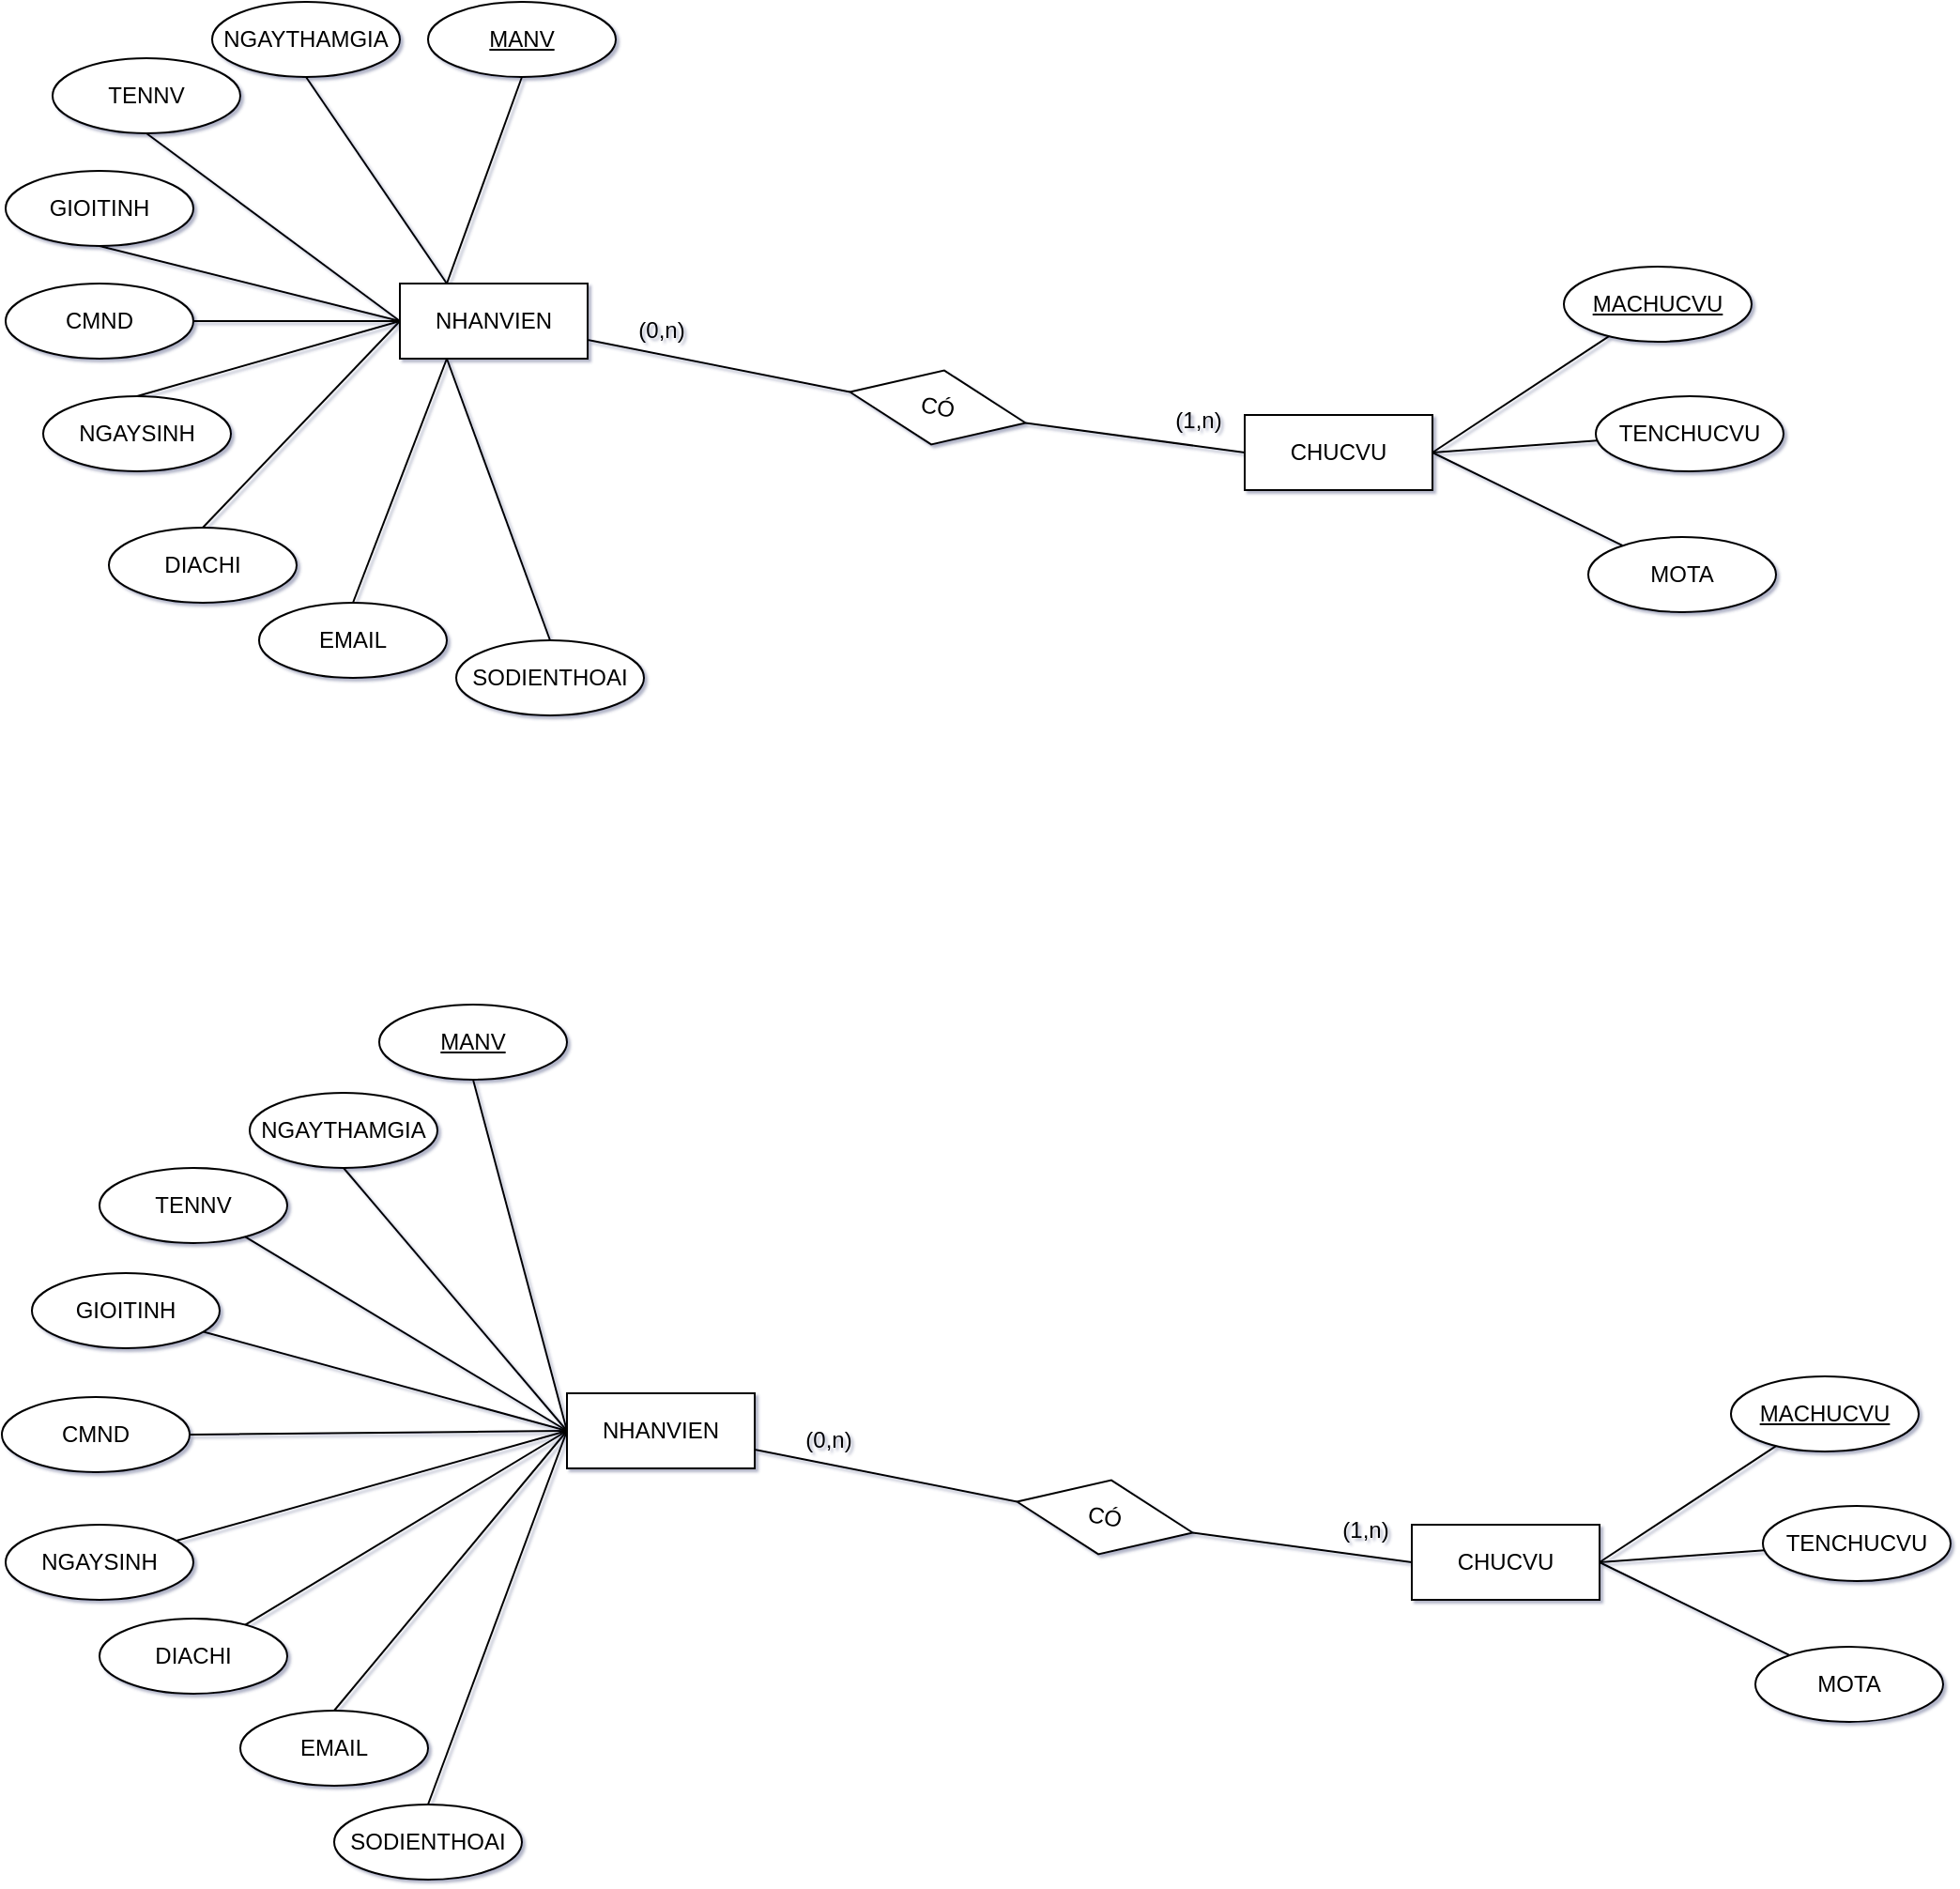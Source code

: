<mxfile version="16.0.0" type="device"><diagram id="Q-00eMBeCYQxc5ppqSlF" name="Page-1"><mxGraphModel dx="1597" dy="-1402" grid="0" gridSize="10" guides="1" tooltips="1" connect="1" arrows="1" fold="1" page="0" pageScale="1" pageWidth="850" pageHeight="1100" background="#ffffff" math="0" shadow="1"><root><mxCell id="0"/><mxCell id="1" parent="0"/><mxCell id="zhyBDARCUlLmyTdz6hyz-2" value="NHANVIEN" style="whiteSpace=wrap;html=1;align=center;" parent="1" vertex="1"><mxGeometry x="220" y="2570" width="100" height="40" as="geometry"/></mxCell><mxCell id="zhyBDARCUlLmyTdz6hyz-3" value="MANV" style="ellipse;whiteSpace=wrap;html=1;align=center;fontStyle=4;" parent="1" vertex="1"><mxGeometry x="235" y="2420" width="100" height="40" as="geometry"/></mxCell><mxCell id="zhyBDARCUlLmyTdz6hyz-4" value="TENNV" style="ellipse;whiteSpace=wrap;html=1;align=center;" parent="1" vertex="1"><mxGeometry x="35" y="2450" width="100" height="40" as="geometry"/></mxCell><mxCell id="zhyBDARCUlLmyTdz6hyz-5" value="GIOITINH" style="ellipse;whiteSpace=wrap;html=1;align=center;" parent="1" vertex="1"><mxGeometry x="10" y="2510" width="100" height="40" as="geometry"/></mxCell><mxCell id="zhyBDARCUlLmyTdz6hyz-6" value="CMND" style="ellipse;whiteSpace=wrap;html=1;align=center;" parent="1" vertex="1"><mxGeometry x="10" y="2570" width="100" height="40" as="geometry"/></mxCell><mxCell id="zhyBDARCUlLmyTdz6hyz-7" value="NGAYSINH" style="ellipse;whiteSpace=wrap;html=1;align=center;" parent="1" vertex="1"><mxGeometry x="30" y="2630" width="100" height="40" as="geometry"/></mxCell><mxCell id="zhyBDARCUlLmyTdz6hyz-8" value="SODIENTHOAI" style="ellipse;whiteSpace=wrap;html=1;align=center;" parent="1" vertex="1"><mxGeometry x="250" y="2760" width="100" height="40" as="geometry"/></mxCell><mxCell id="zhyBDARCUlLmyTdz6hyz-9" value="EMAIL" style="ellipse;whiteSpace=wrap;html=1;align=center;" parent="1" vertex="1"><mxGeometry x="145" y="2740" width="100" height="40" as="geometry"/></mxCell><mxCell id="zhyBDARCUlLmyTdz6hyz-10" value="DIACHI" style="ellipse;whiteSpace=wrap;html=1;align=center;" parent="1" vertex="1"><mxGeometry x="65" y="2700" width="100" height="40" as="geometry"/></mxCell><mxCell id="zhyBDARCUlLmyTdz6hyz-11" value="NGAYTHAMGIA" style="ellipse;whiteSpace=wrap;html=1;align=center;" parent="1" vertex="1"><mxGeometry x="120" y="2420" width="100" height="40" as="geometry"/></mxCell><mxCell id="zhyBDARCUlLmyTdz6hyz-12" value="" style="endArrow=none;html=1;rounded=0;strokeColor=#000000;exitX=0.25;exitY=0;exitDx=0;exitDy=0;entryX=0.5;entryY=1;entryDx=0;entryDy=0;" parent="1" source="zhyBDARCUlLmyTdz6hyz-2" target="zhyBDARCUlLmyTdz6hyz-3" edge="1"><mxGeometry width="50" height="50" relative="1" as="geometry"><mxPoint x="360" y="2580" as="sourcePoint"/><mxPoint x="410" y="2530" as="targetPoint"/></mxGeometry></mxCell><mxCell id="zhyBDARCUlLmyTdz6hyz-13" value="" style="endArrow=none;html=1;rounded=0;strokeColor=#000000;exitX=0.25;exitY=0;exitDx=0;exitDy=0;entryX=0.5;entryY=1;entryDx=0;entryDy=0;" parent="1" source="zhyBDARCUlLmyTdz6hyz-2" target="zhyBDARCUlLmyTdz6hyz-11" edge="1"><mxGeometry width="50" height="50" relative="1" as="geometry"><mxPoint x="360" y="2580" as="sourcePoint"/><mxPoint x="410" y="2530" as="targetPoint"/></mxGeometry></mxCell><mxCell id="zhyBDARCUlLmyTdz6hyz-14" value="" style="endArrow=none;html=1;rounded=0;strokeColor=#000000;exitX=0;exitY=0.5;exitDx=0;exitDy=0;entryX=0.5;entryY=1;entryDx=0;entryDy=0;" parent="1" source="zhyBDARCUlLmyTdz6hyz-2" target="zhyBDARCUlLmyTdz6hyz-4" edge="1"><mxGeometry width="50" height="50" relative="1" as="geometry"><mxPoint x="360" y="2580" as="sourcePoint"/><mxPoint x="410" y="2530" as="targetPoint"/></mxGeometry></mxCell><mxCell id="zhyBDARCUlLmyTdz6hyz-15" value="" style="endArrow=none;html=1;rounded=0;strokeColor=#000000;exitX=0;exitY=0.5;exitDx=0;exitDy=0;entryX=0.5;entryY=1;entryDx=0;entryDy=0;" parent="1" source="zhyBDARCUlLmyTdz6hyz-2" target="zhyBDARCUlLmyTdz6hyz-5" edge="1"><mxGeometry width="50" height="50" relative="1" as="geometry"><mxPoint x="360" y="2580" as="sourcePoint"/><mxPoint x="410" y="2530" as="targetPoint"/></mxGeometry></mxCell><mxCell id="zhyBDARCUlLmyTdz6hyz-16" value="" style="endArrow=none;html=1;rounded=0;strokeColor=#000000;exitX=0;exitY=0.5;exitDx=0;exitDy=0;entryX=1;entryY=0.5;entryDx=0;entryDy=0;" parent="1" source="zhyBDARCUlLmyTdz6hyz-2" target="zhyBDARCUlLmyTdz6hyz-6" edge="1"><mxGeometry width="50" height="50" relative="1" as="geometry"><mxPoint x="360" y="2580" as="sourcePoint"/><mxPoint x="410" y="2530" as="targetPoint"/></mxGeometry></mxCell><mxCell id="zhyBDARCUlLmyTdz6hyz-17" value="" style="endArrow=none;html=1;rounded=0;strokeColor=#000000;entryX=0.5;entryY=0;entryDx=0;entryDy=0;" parent="1" target="zhyBDARCUlLmyTdz6hyz-7" edge="1"><mxGeometry width="50" height="50" relative="1" as="geometry"><mxPoint x="220" y="2590" as="sourcePoint"/><mxPoint x="410" y="2530" as="targetPoint"/></mxGeometry></mxCell><mxCell id="zhyBDARCUlLmyTdz6hyz-18" value="" style="endArrow=none;html=1;rounded=0;strokeColor=#000000;exitX=0;exitY=0.5;exitDx=0;exitDy=0;entryX=0.5;entryY=0;entryDx=0;entryDy=0;" parent="1" source="zhyBDARCUlLmyTdz6hyz-2" target="zhyBDARCUlLmyTdz6hyz-10" edge="1"><mxGeometry width="50" height="50" relative="1" as="geometry"><mxPoint x="360" y="2580" as="sourcePoint"/><mxPoint x="410" y="2530" as="targetPoint"/></mxGeometry></mxCell><mxCell id="zhyBDARCUlLmyTdz6hyz-19" value="" style="endArrow=none;html=1;rounded=0;strokeColor=#000000;exitX=0.25;exitY=1;exitDx=0;exitDy=0;entryX=0.5;entryY=0;entryDx=0;entryDy=0;" parent="1" source="zhyBDARCUlLmyTdz6hyz-2" target="zhyBDARCUlLmyTdz6hyz-9" edge="1"><mxGeometry width="50" height="50" relative="1" as="geometry"><mxPoint x="360" y="2580" as="sourcePoint"/><mxPoint x="410" y="2530" as="targetPoint"/></mxGeometry></mxCell><mxCell id="zhyBDARCUlLmyTdz6hyz-20" value="" style="endArrow=none;html=1;rounded=0;strokeColor=#000000;exitX=0.25;exitY=1;exitDx=0;exitDy=0;entryX=0.5;entryY=0;entryDx=0;entryDy=0;" parent="1" source="zhyBDARCUlLmyTdz6hyz-2" target="zhyBDARCUlLmyTdz6hyz-8" edge="1"><mxGeometry width="50" height="50" relative="1" as="geometry"><mxPoint x="360" y="2580" as="sourcePoint"/><mxPoint x="410" y="2530" as="targetPoint"/></mxGeometry></mxCell><mxCell id="zhyBDARCUlLmyTdz6hyz-21" value="CHUCVU" style="whiteSpace=wrap;html=1;align=center;" parent="1" vertex="1"><mxGeometry x="670" y="2640" width="100" height="40" as="geometry"/></mxCell><mxCell id="zhyBDARCUlLmyTdz6hyz-22" value="MACHUCVU" style="ellipse;whiteSpace=wrap;html=1;align=center;fontStyle=4;" parent="1" vertex="1"><mxGeometry x="840" y="2561" width="100" height="40" as="geometry"/></mxCell><mxCell id="zhyBDARCUlLmyTdz6hyz-23" value="TENCHUCVU" style="ellipse;whiteSpace=wrap;html=1;align=center;" parent="1" vertex="1"><mxGeometry x="857" y="2630" width="100" height="40" as="geometry"/></mxCell><mxCell id="zhyBDARCUlLmyTdz6hyz-24" value="MOTA" style="ellipse;whiteSpace=wrap;html=1;align=center;" parent="1" vertex="1"><mxGeometry x="853" y="2705" width="100" height="40" as="geometry"/></mxCell><mxCell id="zhyBDARCUlLmyTdz6hyz-25" value="" style="endArrow=none;html=1;rounded=0;strokeColor=#000000;exitX=1;exitY=0.5;exitDx=0;exitDy=0;" parent="1" source="zhyBDARCUlLmyTdz6hyz-21" target="zhyBDARCUlLmyTdz6hyz-24" edge="1"><mxGeometry relative="1" as="geometry"><mxPoint x="410" y="2560" as="sourcePoint"/><mxPoint x="570" y="2560" as="targetPoint"/></mxGeometry></mxCell><mxCell id="zhyBDARCUlLmyTdz6hyz-26" value="" style="endArrow=none;html=1;rounded=0;strokeColor=#000000;entryX=1;entryY=0.5;entryDx=0;entryDy=0;" parent="1" source="zhyBDARCUlLmyTdz6hyz-23" target="zhyBDARCUlLmyTdz6hyz-21" edge="1"><mxGeometry relative="1" as="geometry"><mxPoint x="410" y="2560" as="sourcePoint"/><mxPoint x="570" y="2560" as="targetPoint"/></mxGeometry></mxCell><mxCell id="zhyBDARCUlLmyTdz6hyz-27" value="" style="endArrow=none;html=1;rounded=0;strokeColor=#000000;entryX=1;entryY=0.5;entryDx=0;entryDy=0;" parent="1" source="zhyBDARCUlLmyTdz6hyz-22" target="zhyBDARCUlLmyTdz6hyz-21" edge="1"><mxGeometry relative="1" as="geometry"><mxPoint x="410" y="2560" as="sourcePoint"/><mxPoint x="570" y="2560" as="targetPoint"/></mxGeometry></mxCell><mxCell id="zhyBDARCUlLmyTdz6hyz-28" value="CÓ" style="shape=rhombus;perimeter=rhombusPerimeter;whiteSpace=wrap;html=1;align=center;rotation=10;" parent="1" vertex="1"><mxGeometry x="459" y="2616" width="95" height="40" as="geometry"/></mxCell><mxCell id="zhyBDARCUlLmyTdz6hyz-29" value="" style="endArrow=none;html=1;rounded=0;strokeColor=#000000;exitX=1;exitY=0.75;exitDx=0;exitDy=0;entryX=0;entryY=0.5;entryDx=0;entryDy=0;" parent="1" source="zhyBDARCUlLmyTdz6hyz-2" target="zhyBDARCUlLmyTdz6hyz-28" edge="1"><mxGeometry relative="1" as="geometry"><mxPoint x="410" y="2560" as="sourcePoint"/><mxPoint x="570" y="2560" as="targetPoint"/></mxGeometry></mxCell><mxCell id="zhyBDARCUlLmyTdz6hyz-30" value="" style="endArrow=none;html=1;rounded=0;strokeColor=#000000;exitX=1;exitY=0.5;exitDx=0;exitDy=0;entryX=0;entryY=0.5;entryDx=0;entryDy=0;" parent="1" source="zhyBDARCUlLmyTdz6hyz-28" target="zhyBDARCUlLmyTdz6hyz-21" edge="1"><mxGeometry relative="1" as="geometry"><mxPoint x="410" y="2560" as="sourcePoint"/><mxPoint x="570" y="2560" as="targetPoint"/></mxGeometry></mxCell><mxCell id="zhyBDARCUlLmyTdz6hyz-31" value="(1,n)" style="text;html=1;align=center;verticalAlign=middle;resizable=0;points=[];autosize=1;strokeColor=none;fillColor=none;" parent="1" vertex="1"><mxGeometry x="627" y="2634" width="35" height="18" as="geometry"/></mxCell><mxCell id="zhyBDARCUlLmyTdz6hyz-32" value="(0,n)" style="text;html=1;align=center;verticalAlign=middle;resizable=0;points=[];autosize=1;strokeColor=none;fillColor=none;" parent="1" vertex="1"><mxGeometry x="341" y="2586" width="35" height="18" as="geometry"/></mxCell><mxCell id="Q_gL07EW8K1j4c7Flsxf-1" value="NHANVIEN" style="whiteSpace=wrap;html=1;align=center;" vertex="1" parent="1"><mxGeometry x="309" y="3161" width="100" height="40" as="geometry"/></mxCell><mxCell id="Q_gL07EW8K1j4c7Flsxf-2" value="MANV" style="ellipse;whiteSpace=wrap;html=1;align=center;fontStyle=4;" vertex="1" parent="1"><mxGeometry x="209" y="2954" width="100" height="40" as="geometry"/></mxCell><mxCell id="Q_gL07EW8K1j4c7Flsxf-3" value="TENNV" style="ellipse;whiteSpace=wrap;html=1;align=center;" vertex="1" parent="1"><mxGeometry x="60" y="3041" width="100" height="40" as="geometry"/></mxCell><mxCell id="Q_gL07EW8K1j4c7Flsxf-4" value="GIOITINH" style="ellipse;whiteSpace=wrap;html=1;align=center;" vertex="1" parent="1"><mxGeometry x="24" y="3097" width="100" height="40" as="geometry"/></mxCell><mxCell id="Q_gL07EW8K1j4c7Flsxf-5" value="CMND" style="ellipse;whiteSpace=wrap;html=1;align=center;" vertex="1" parent="1"><mxGeometry x="8" y="3163" width="100" height="40" as="geometry"/></mxCell><mxCell id="Q_gL07EW8K1j4c7Flsxf-6" value="NGAYSINH" style="ellipse;whiteSpace=wrap;html=1;align=center;" vertex="1" parent="1"><mxGeometry x="10" y="3231" width="100" height="40" as="geometry"/></mxCell><mxCell id="Q_gL07EW8K1j4c7Flsxf-7" value="SODIENTHOAI" style="ellipse;whiteSpace=wrap;html=1;align=center;" vertex="1" parent="1"><mxGeometry x="185" y="3380" width="100" height="40" as="geometry"/></mxCell><mxCell id="Q_gL07EW8K1j4c7Flsxf-8" value="EMAIL" style="ellipse;whiteSpace=wrap;html=1;align=center;" vertex="1" parent="1"><mxGeometry x="135" y="3330" width="100" height="40" as="geometry"/></mxCell><mxCell id="Q_gL07EW8K1j4c7Flsxf-9" value="DIACHI" style="ellipse;whiteSpace=wrap;html=1;align=center;" vertex="1" parent="1"><mxGeometry x="60" y="3281" width="100" height="40" as="geometry"/></mxCell><mxCell id="Q_gL07EW8K1j4c7Flsxf-10" value="NGAYTHAMGIA" style="ellipse;whiteSpace=wrap;html=1;align=center;" vertex="1" parent="1"><mxGeometry x="140" y="3001" width="100" height="40" as="geometry"/></mxCell><mxCell id="Q_gL07EW8K1j4c7Flsxf-11" value="" style="endArrow=none;html=1;rounded=0;strokeColor=#000000;exitX=0;exitY=0.5;exitDx=0;exitDy=0;entryX=0.5;entryY=1;entryDx=0;entryDy=0;" edge="1" parent="1" source="Q_gL07EW8K1j4c7Flsxf-1" target="Q_gL07EW8K1j4c7Flsxf-2"><mxGeometry width="50" height="50" relative="1" as="geometry"><mxPoint x="449" y="3171" as="sourcePoint"/><mxPoint x="499" y="3121" as="targetPoint"/></mxGeometry></mxCell><mxCell id="Q_gL07EW8K1j4c7Flsxf-12" value="" style="endArrow=none;html=1;rounded=0;strokeColor=#000000;exitX=0;exitY=0.5;exitDx=0;exitDy=0;entryX=0.5;entryY=1;entryDx=0;entryDy=0;" edge="1" parent="1" source="Q_gL07EW8K1j4c7Flsxf-1" target="Q_gL07EW8K1j4c7Flsxf-10"><mxGeometry width="50" height="50" relative="1" as="geometry"><mxPoint x="449" y="3171" as="sourcePoint"/><mxPoint x="499" y="3121" as="targetPoint"/></mxGeometry></mxCell><mxCell id="Q_gL07EW8K1j4c7Flsxf-13" value="" style="endArrow=none;html=1;rounded=0;strokeColor=#000000;exitX=0;exitY=0.5;exitDx=0;exitDy=0;" edge="1" parent="1" source="Q_gL07EW8K1j4c7Flsxf-1" target="Q_gL07EW8K1j4c7Flsxf-3"><mxGeometry width="50" height="50" relative="1" as="geometry"><mxPoint x="449" y="3171" as="sourcePoint"/><mxPoint x="499" y="3121" as="targetPoint"/></mxGeometry></mxCell><mxCell id="Q_gL07EW8K1j4c7Flsxf-14" value="" style="endArrow=none;html=1;rounded=0;strokeColor=#000000;exitX=0;exitY=0.5;exitDx=0;exitDy=0;" edge="1" parent="1" source="Q_gL07EW8K1j4c7Flsxf-1" target="Q_gL07EW8K1j4c7Flsxf-4"><mxGeometry width="50" height="50" relative="1" as="geometry"><mxPoint x="449" y="3171" as="sourcePoint"/><mxPoint x="499" y="3121" as="targetPoint"/></mxGeometry></mxCell><mxCell id="Q_gL07EW8K1j4c7Flsxf-15" value="" style="endArrow=none;html=1;rounded=0;strokeColor=#000000;exitX=0;exitY=0.5;exitDx=0;exitDy=0;entryX=1;entryY=0.5;entryDx=0;entryDy=0;" edge="1" parent="1" source="Q_gL07EW8K1j4c7Flsxf-1" target="Q_gL07EW8K1j4c7Flsxf-5"><mxGeometry width="50" height="50" relative="1" as="geometry"><mxPoint x="449" y="3171" as="sourcePoint"/><mxPoint x="499" y="3121" as="targetPoint"/></mxGeometry></mxCell><mxCell id="Q_gL07EW8K1j4c7Flsxf-16" value="" style="endArrow=none;html=1;rounded=0;strokeColor=#000000;" edge="1" parent="1" target="Q_gL07EW8K1j4c7Flsxf-6"><mxGeometry width="50" height="50" relative="1" as="geometry"><mxPoint x="309.0" y="3181" as="sourcePoint"/><mxPoint x="499" y="3121" as="targetPoint"/></mxGeometry></mxCell><mxCell id="Q_gL07EW8K1j4c7Flsxf-17" value="" style="endArrow=none;html=1;rounded=0;strokeColor=#000000;exitX=0;exitY=0.5;exitDx=0;exitDy=0;" edge="1" parent="1" source="Q_gL07EW8K1j4c7Flsxf-1" target="Q_gL07EW8K1j4c7Flsxf-9"><mxGeometry width="50" height="50" relative="1" as="geometry"><mxPoint x="449" y="3171" as="sourcePoint"/><mxPoint x="204" y="3305" as="targetPoint"/></mxGeometry></mxCell><mxCell id="Q_gL07EW8K1j4c7Flsxf-18" value="" style="endArrow=none;html=1;rounded=0;strokeColor=#000000;exitX=0;exitY=0.5;exitDx=0;exitDy=0;entryX=0.5;entryY=0;entryDx=0;entryDy=0;" edge="1" parent="1" source="Q_gL07EW8K1j4c7Flsxf-1" target="Q_gL07EW8K1j4c7Flsxf-8"><mxGeometry width="50" height="50" relative="1" as="geometry"><mxPoint x="449" y="3171" as="sourcePoint"/><mxPoint x="499" y="3121" as="targetPoint"/></mxGeometry></mxCell><mxCell id="Q_gL07EW8K1j4c7Flsxf-19" value="" style="endArrow=none;html=1;rounded=0;strokeColor=#000000;exitX=0;exitY=0.5;exitDx=0;exitDy=0;entryX=0.5;entryY=0;entryDx=0;entryDy=0;" edge="1" parent="1" source="Q_gL07EW8K1j4c7Flsxf-1" target="Q_gL07EW8K1j4c7Flsxf-7"><mxGeometry width="50" height="50" relative="1" as="geometry"><mxPoint x="449" y="3171" as="sourcePoint"/><mxPoint x="499" y="3121" as="targetPoint"/></mxGeometry></mxCell><mxCell id="Q_gL07EW8K1j4c7Flsxf-20" value="CHUCVU" style="whiteSpace=wrap;html=1;align=center;" vertex="1" parent="1"><mxGeometry x="759" y="3231" width="100" height="40" as="geometry"/></mxCell><mxCell id="Q_gL07EW8K1j4c7Flsxf-21" value="MACHUCVU" style="ellipse;whiteSpace=wrap;html=1;align=center;fontStyle=4;" vertex="1" parent="1"><mxGeometry x="929" y="3152" width="100" height="40" as="geometry"/></mxCell><mxCell id="Q_gL07EW8K1j4c7Flsxf-22" value="TENCHUCVU" style="ellipse;whiteSpace=wrap;html=1;align=center;" vertex="1" parent="1"><mxGeometry x="946" y="3221" width="100" height="40" as="geometry"/></mxCell><mxCell id="Q_gL07EW8K1j4c7Flsxf-23" value="MOTA" style="ellipse;whiteSpace=wrap;html=1;align=center;" vertex="1" parent="1"><mxGeometry x="942" y="3296" width="100" height="40" as="geometry"/></mxCell><mxCell id="Q_gL07EW8K1j4c7Flsxf-24" value="" style="endArrow=none;html=1;rounded=0;strokeColor=#000000;exitX=1;exitY=0.5;exitDx=0;exitDy=0;" edge="1" parent="1" source="Q_gL07EW8K1j4c7Flsxf-20" target="Q_gL07EW8K1j4c7Flsxf-23"><mxGeometry relative="1" as="geometry"><mxPoint x="499" y="3151" as="sourcePoint"/><mxPoint x="659" y="3151" as="targetPoint"/></mxGeometry></mxCell><mxCell id="Q_gL07EW8K1j4c7Flsxf-25" value="" style="endArrow=none;html=1;rounded=0;strokeColor=#000000;entryX=1;entryY=0.5;entryDx=0;entryDy=0;" edge="1" parent="1" source="Q_gL07EW8K1j4c7Flsxf-22" target="Q_gL07EW8K1j4c7Flsxf-20"><mxGeometry relative="1" as="geometry"><mxPoint x="499" y="3151" as="sourcePoint"/><mxPoint x="659" y="3151" as="targetPoint"/></mxGeometry></mxCell><mxCell id="Q_gL07EW8K1j4c7Flsxf-26" value="" style="endArrow=none;html=1;rounded=0;strokeColor=#000000;entryX=1;entryY=0.5;entryDx=0;entryDy=0;" edge="1" parent="1" source="Q_gL07EW8K1j4c7Flsxf-21" target="Q_gL07EW8K1j4c7Flsxf-20"><mxGeometry relative="1" as="geometry"><mxPoint x="499" y="3151" as="sourcePoint"/><mxPoint x="659" y="3151" as="targetPoint"/></mxGeometry></mxCell><mxCell id="Q_gL07EW8K1j4c7Flsxf-27" value="CÓ" style="shape=rhombus;perimeter=rhombusPerimeter;whiteSpace=wrap;html=1;align=center;rotation=10;" vertex="1" parent="1"><mxGeometry x="548" y="3207" width="95" height="40" as="geometry"/></mxCell><mxCell id="Q_gL07EW8K1j4c7Flsxf-28" value="" style="endArrow=none;html=1;rounded=0;strokeColor=#000000;exitX=1;exitY=0.75;exitDx=0;exitDy=0;entryX=0;entryY=0.5;entryDx=0;entryDy=0;" edge="1" parent="1" source="Q_gL07EW8K1j4c7Flsxf-1" target="Q_gL07EW8K1j4c7Flsxf-27"><mxGeometry relative="1" as="geometry"><mxPoint x="499" y="3151" as="sourcePoint"/><mxPoint x="659" y="3151" as="targetPoint"/></mxGeometry></mxCell><mxCell id="Q_gL07EW8K1j4c7Flsxf-29" value="" style="endArrow=none;html=1;rounded=0;strokeColor=#000000;exitX=1;exitY=0.5;exitDx=0;exitDy=0;entryX=0;entryY=0.5;entryDx=0;entryDy=0;" edge="1" parent="1" source="Q_gL07EW8K1j4c7Flsxf-27" target="Q_gL07EW8K1j4c7Flsxf-20"><mxGeometry relative="1" as="geometry"><mxPoint x="499" y="3151" as="sourcePoint"/><mxPoint x="659" y="3151" as="targetPoint"/></mxGeometry></mxCell><mxCell id="Q_gL07EW8K1j4c7Flsxf-30" value="(1,n)" style="text;html=1;align=center;verticalAlign=middle;resizable=0;points=[];autosize=1;strokeColor=none;fillColor=none;" vertex="1" parent="1"><mxGeometry x="716" y="3225" width="35" height="18" as="geometry"/></mxCell><mxCell id="Q_gL07EW8K1j4c7Flsxf-31" value="(0,n)" style="text;html=1;align=center;verticalAlign=middle;resizable=0;points=[];autosize=1;strokeColor=none;fillColor=none;" vertex="1" parent="1"><mxGeometry x="430" y="3177" width="35" height="18" as="geometry"/></mxCell></root></mxGraphModel></diagram></mxfile>